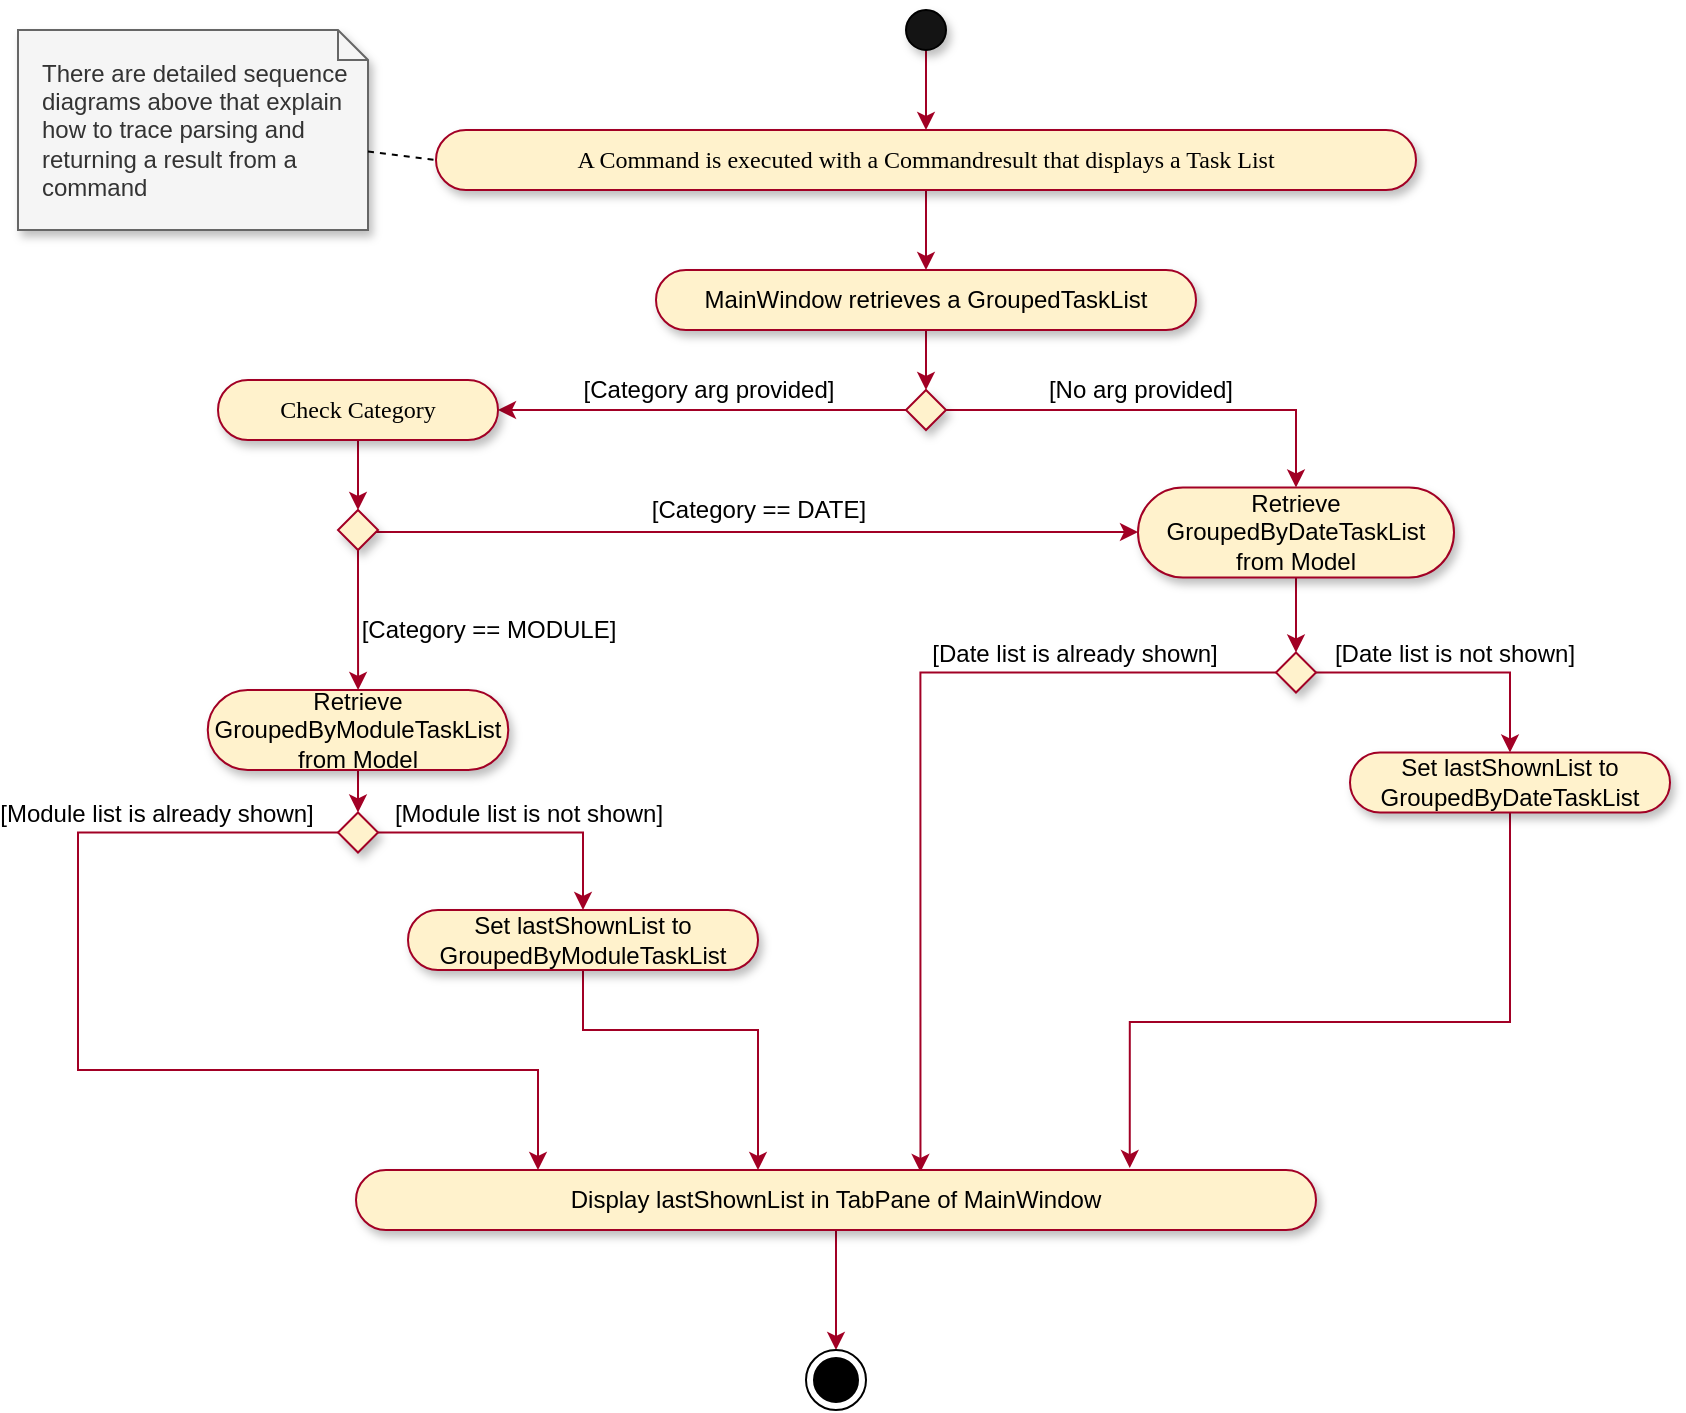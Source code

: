 <mxfile version="12.9.10" type="device"><diagram id="AbNtG0UdLms8ibHrtGx_" name="Page-2"><mxGraphModel dx="1185" dy="641" grid="1" gridSize="10" guides="1" tooltips="1" connect="1" arrows="1" fold="1" page="1" pageScale="1" pageWidth="850" pageHeight="1100" math="0" shadow="0"><root><mxCell id="txvsCWzTqQ1iknvUr7fc-0"/><mxCell id="txvsCWzTqQ1iknvUr7fc-1" parent="txvsCWzTqQ1iknvUr7fc-0"/><mxCell id="cOt1RBG3IyvzF_bBAgHL-0" value="" style="edgeStyle=orthogonalEdgeStyle;rounded=0;orthogonalLoop=1;jettySize=auto;html=1;startArrow=none;startFill=0;endArrow=classic;endFill=1;strokeColor=#A20025;" edge="1" parent="txvsCWzTqQ1iknvUr7fc-1" source="cOt1RBG3IyvzF_bBAgHL-1" target="cOt1RBG3IyvzF_bBAgHL-10"><mxGeometry relative="1" as="geometry"/></mxCell><mxCell id="cOt1RBG3IyvzF_bBAgHL-1" value="" style="ellipse;whiteSpace=wrap;html=1;aspect=fixed;fillColor=#141414;shadow=1;" vertex="1" parent="txvsCWzTqQ1iknvUr7fc-1"><mxGeometry x="1179" y="520" width="20" height="20" as="geometry"/></mxCell><mxCell id="cOt1RBG3IyvzF_bBAgHL-2" value="" style="edgeStyle=orthogonalEdgeStyle;rounded=0;orthogonalLoop=1;jettySize=auto;html=1;startArrow=none;startFill=0;endArrow=classic;endFill=1;strokeColor=#A20025;fontFamily=Verdana;" edge="1" parent="txvsCWzTqQ1iknvUr7fc-1" source="cOt1RBG3IyvzF_bBAgHL-3" target="cOt1RBG3IyvzF_bBAgHL-6"><mxGeometry relative="1" as="geometry"/></mxCell><mxCell id="cOt1RBG3IyvzF_bBAgHL-3" value="MainWindow retrieves a GroupedTaskList" style="whiteSpace=wrap;html=1;rounded=1;arcSize=50;align=center;verticalAlign=middle;strokeWidth=1;autosize=1;spacing=4;treeFolding=1;treeMoving=1;newEdgeStyle={&quot;edgeStyle&quot;:&quot;entityRelationEdgeStyle&quot;,&quot;startArrow&quot;:&quot;none&quot;,&quot;endArrow&quot;:&quot;none&quot;,&quot;segment&quot;:10,&quot;curved&quot;:1};shadow=1;fillColor=#fff2cc;strokeColor=#A20025;" vertex="1" parent="txvsCWzTqQ1iknvUr7fc-1"><mxGeometry x="1054" y="650" width="270" height="30" as="geometry"/></mxCell><mxCell id="cOt1RBG3IyvzF_bBAgHL-4" value="" style="edgeStyle=orthogonalEdgeStyle;rounded=0;orthogonalLoop=1;jettySize=auto;html=1;startArrow=none;startFill=0;endArrow=classic;endFill=1;strokeColor=#A20025;fontFamily=Verdana;" edge="1" parent="txvsCWzTqQ1iknvUr7fc-1" source="cOt1RBG3IyvzF_bBAgHL-6" target="cOt1RBG3IyvzF_bBAgHL-12"><mxGeometry relative="1" as="geometry"/></mxCell><mxCell id="cOt1RBG3IyvzF_bBAgHL-43" value="[Category arg provided]" style="text;html=1;align=center;verticalAlign=middle;resizable=0;points=[];" vertex="1" connectable="0" parent="cOt1RBG3IyvzF_bBAgHL-4"><mxGeometry x="-0.218" y="-1" relative="1" as="geometry"><mxPoint x="-19" y="-9" as="offset"/></mxGeometry></mxCell><mxCell id="cOt1RBG3IyvzF_bBAgHL-5" style="edgeStyle=orthogonalEdgeStyle;rounded=0;orthogonalLoop=1;jettySize=auto;html=1;exitX=1;exitY=0.5;exitDx=0;exitDy=0;entryX=0.5;entryY=0;entryDx=0;entryDy=0;startArrow=none;startFill=0;endArrow=classic;endFill=1;strokeColor=#A20025;fontFamily=Verdana;" edge="1" parent="txvsCWzTqQ1iknvUr7fc-1" source="cOt1RBG3IyvzF_bBAgHL-6" target="cOt1RBG3IyvzF_bBAgHL-18"><mxGeometry relative="1" as="geometry"/></mxCell><mxCell id="cOt1RBG3IyvzF_bBAgHL-44" value="[No arg provided]" style="text;html=1;align=center;verticalAlign=middle;resizable=0;points=[];" vertex="1" connectable="0" parent="cOt1RBG3IyvzF_bBAgHL-5"><mxGeometry x="-0.098" y="1" relative="1" as="geometry"><mxPoint x="-0.19" y="-9" as="offset"/></mxGeometry></mxCell><mxCell id="cOt1RBG3IyvzF_bBAgHL-6" value="" style="rhombus;whiteSpace=wrap;html=1;shadow=1;strokeColor=#A20025;fillColor=#fff2cc;" vertex="1" parent="txvsCWzTqQ1iknvUr7fc-1"><mxGeometry x="1179" y="710" width="20" height="20" as="geometry"/></mxCell><mxCell id="cOt1RBG3IyvzF_bBAgHL-7" value="There are detailed sequence diagrams above that explain how to trace parsing and returning a result from a command" style="shape=note;size=15;align=left;spacingLeft=10;html=1;whiteSpace=wrap;shadow=1;fillColor=#f5f5f5;strokeColor=#666666;fontColor=#333333;" vertex="1" parent="txvsCWzTqQ1iknvUr7fc-1"><mxGeometry x="735" y="530" width="175" height="100" as="geometry"/></mxCell><mxCell id="cOt1RBG3IyvzF_bBAgHL-8" value="" style="edgeStyle=none;endArrow=none;dashed=1;html=1;entryX=0;entryY=0.5;entryDx=0;entryDy=0;" edge="1" parent="txvsCWzTqQ1iknvUr7fc-1" source="cOt1RBG3IyvzF_bBAgHL-7" target="cOt1RBG3IyvzF_bBAgHL-10"><mxGeometry x="1" relative="1" as="geometry"><mxPoint x="880" y="647" as="targetPoint"/><mxPoint x="966.05" y="739.5" as="sourcePoint"/></mxGeometry></mxCell><mxCell id="cOt1RBG3IyvzF_bBAgHL-9" value="" style="edgeStyle=orthogonalEdgeStyle;rounded=0;orthogonalLoop=1;jettySize=auto;html=1;startArrow=none;startFill=0;endArrow=classic;endFill=1;strokeColor=#A20025;" edge="1" parent="txvsCWzTqQ1iknvUr7fc-1" source="cOt1RBG3IyvzF_bBAgHL-10" target="cOt1RBG3IyvzF_bBAgHL-3"><mxGeometry relative="1" as="geometry"/></mxCell><mxCell id="cOt1RBG3IyvzF_bBAgHL-10" value="A Command is executed with a Commandresult that displays a Task List" style="whiteSpace=wrap;rounded=1;arcSize=50;align=center;verticalAlign=middle;strokeWidth=1;autosize=1;spacing=4;treeFolding=1;treeMoving=1;newEdgeStyle={&quot;edgeStyle&quot;:&quot;entityRelationEdgeStyle&quot;,&quot;startArrow&quot;:&quot;none&quot;,&quot;endArrow&quot;:&quot;none&quot;,&quot;segment&quot;:10,&quot;curved&quot;:1};shadow=1;fillColor=#fff2cc;strokeColor=#A20025;horizontal=1;fontFamily=Verdana;" vertex="1" parent="txvsCWzTqQ1iknvUr7fc-1"><mxGeometry x="944" y="580" width="490" height="30" as="geometry"/></mxCell><mxCell id="cOt1RBG3IyvzF_bBAgHL-11" style="edgeStyle=orthogonalEdgeStyle;rounded=0;orthogonalLoop=1;jettySize=auto;html=1;exitX=0.5;exitY=1;exitDx=0;exitDy=0;entryX=0.5;entryY=0;entryDx=0;entryDy=0;startArrow=none;startFill=0;endArrow=classic;endFill=1;strokeColor=#A20025;fontFamily=Verdana;" edge="1" parent="txvsCWzTqQ1iknvUr7fc-1" source="cOt1RBG3IyvzF_bBAgHL-12" target="cOt1RBG3IyvzF_bBAgHL-16"><mxGeometry relative="1" as="geometry"/></mxCell><mxCell id="cOt1RBG3IyvzF_bBAgHL-12" value="Check Category" style="whiteSpace=wrap;html=1;rounded=1;arcSize=50;align=center;verticalAlign=middle;strokeWidth=1;autosize=1;spacing=4;treeFolding=1;treeMoving=1;newEdgeStyle={&quot;edgeStyle&quot;:&quot;entityRelationEdgeStyle&quot;,&quot;startArrow&quot;:&quot;none&quot;,&quot;endArrow&quot;:&quot;none&quot;,&quot;segment&quot;:10,&quot;curved&quot;:1};shadow=1;fillColor=#fff2cc;strokeColor=#A20025;fontFamily=Verdana;" vertex="1" parent="txvsCWzTqQ1iknvUr7fc-1"><mxGeometry x="835" y="705" width="140" height="30" as="geometry"/></mxCell><mxCell id="cOt1RBG3IyvzF_bBAgHL-14" value="" style="edgeStyle=orthogonalEdgeStyle;rounded=0;orthogonalLoop=1;jettySize=auto;html=1;startArrow=none;startFill=0;endArrow=classic;endFill=1;strokeColor=#A20025;fontFamily=Verdana;" edge="1" parent="txvsCWzTqQ1iknvUr7fc-1" source="cOt1RBG3IyvzF_bBAgHL-16" target="cOt1RBG3IyvzF_bBAgHL-18"><mxGeometry relative="1" as="geometry"><Array as="points"><mxPoint x="1170" y="781"/><mxPoint x="1170" y="781"/></Array></mxGeometry></mxCell><mxCell id="cOt1RBG3IyvzF_bBAgHL-42" value="[Category == DATE]" style="text;html=1;align=center;verticalAlign=middle;resizable=0;points=[];" vertex="1" connectable="0" parent="cOt1RBG3IyvzF_bBAgHL-14"><mxGeometry x="0.685" y="2" relative="1" as="geometry"><mxPoint x="-130.14" y="-9.29" as="offset"/></mxGeometry></mxCell><mxCell id="cOt1RBG3IyvzF_bBAgHL-15" value="" style="edgeStyle=orthogonalEdgeStyle;rounded=0;orthogonalLoop=1;jettySize=auto;html=1;startArrow=none;startFill=0;endArrow=classic;endFill=1;strokeColor=#A20025;fontFamily=Verdana;" edge="1" parent="txvsCWzTqQ1iknvUr7fc-1" source="cOt1RBG3IyvzF_bBAgHL-16" target="cOt1RBG3IyvzF_bBAgHL-21"><mxGeometry relative="1" as="geometry"/></mxCell><mxCell id="cOt1RBG3IyvzF_bBAgHL-50" value="[Category == MODULE]" style="text;html=1;align=center;verticalAlign=middle;resizable=0;points=[];" vertex="1" connectable="0" parent="cOt1RBG3IyvzF_bBAgHL-15"><mxGeometry x="-0.301" y="-2" relative="1" as="geometry"><mxPoint x="67" y="15.71" as="offset"/></mxGeometry></mxCell><mxCell id="cOt1RBG3IyvzF_bBAgHL-16" value="" style="rhombus;whiteSpace=wrap;html=1;shadow=1;strokeColor=#A20025;fillColor=#fff2cc;" vertex="1" parent="txvsCWzTqQ1iknvUr7fc-1"><mxGeometry x="895" y="770" width="20" height="20" as="geometry"/></mxCell><mxCell id="cOt1RBG3IyvzF_bBAgHL-17" value="" style="edgeStyle=orthogonalEdgeStyle;rounded=0;orthogonalLoop=1;jettySize=auto;html=1;startArrow=none;startFill=0;endArrow=classic;endFill=1;strokeColor=#A20025;fontFamily=Verdana;" edge="1" parent="txvsCWzTqQ1iknvUr7fc-1" source="cOt1RBG3IyvzF_bBAgHL-18" target="cOt1RBG3IyvzF_bBAgHL-25"><mxGeometry relative="1" as="geometry"/></mxCell><mxCell id="cOt1RBG3IyvzF_bBAgHL-18" value="&lt;div&gt;Retrieve GroupedByDateTaskList from Model&lt;/div&gt;" style="whiteSpace=wrap;html=1;rounded=1;arcSize=50;align=center;verticalAlign=middle;strokeWidth=1;autosize=1;spacing=4;treeFolding=1;treeMoving=1;newEdgeStyle={&quot;edgeStyle&quot;:&quot;entityRelationEdgeStyle&quot;,&quot;startArrow&quot;:&quot;none&quot;,&quot;endArrow&quot;:&quot;none&quot;,&quot;segment&quot;:10,&quot;curved&quot;:1};shadow=1;fillColor=#fff2cc;strokeColor=#A20025;" vertex="1" parent="txvsCWzTqQ1iknvUr7fc-1"><mxGeometry x="1295" y="758.75" width="158" height="45" as="geometry"/></mxCell><mxCell id="cOt1RBG3IyvzF_bBAgHL-20" style="edgeStyle=orthogonalEdgeStyle;rounded=0;orthogonalLoop=1;jettySize=auto;html=1;exitX=0.5;exitY=1;exitDx=0;exitDy=0;entryX=0.5;entryY=0;entryDx=0;entryDy=0;startArrow=none;startFill=0;endArrow=classic;endFill=1;strokeColor=#A20025;fontFamily=Verdana;" edge="1" parent="txvsCWzTqQ1iknvUr7fc-1" source="cOt1RBG3IyvzF_bBAgHL-21" target="cOt1RBG3IyvzF_bBAgHL-34"><mxGeometry relative="1" as="geometry"/></mxCell><mxCell id="cOt1RBG3IyvzF_bBAgHL-21" value="&lt;div&gt;Retrieve GroupedByModuleTaskList from Model&lt;/div&gt;" style="whiteSpace=wrap;html=1;rounded=1;arcSize=50;align=center;verticalAlign=middle;strokeWidth=1;autosize=1;spacing=4;treeFolding=1;treeMoving=1;newEdgeStyle={&quot;edgeStyle&quot;:&quot;entityRelationEdgeStyle&quot;,&quot;startArrow&quot;:&quot;none&quot;,&quot;endArrow&quot;:&quot;none&quot;,&quot;segment&quot;:10,&quot;curved&quot;:1};shadow=1;fillColor=#fff2cc;strokeColor=#A20025;" vertex="1" parent="txvsCWzTqQ1iknvUr7fc-1"><mxGeometry x="829.88" y="860" width="150.25" height="40" as="geometry"/></mxCell><mxCell id="cOt1RBG3IyvzF_bBAgHL-23" style="edgeStyle=orthogonalEdgeStyle;rounded=0;orthogonalLoop=1;jettySize=auto;html=1;exitX=1;exitY=0.5;exitDx=0;exitDy=0;startArrow=none;startFill=0;endArrow=classic;endFill=1;strokeColor=#A20025;fontFamily=Verdana;" edge="1" parent="txvsCWzTqQ1iknvUr7fc-1" source="cOt1RBG3IyvzF_bBAgHL-25" target="cOt1RBG3IyvzF_bBAgHL-27"><mxGeometry relative="1" as="geometry"/></mxCell><mxCell id="cOt1RBG3IyvzF_bBAgHL-46" value="[Date list is not shown]" style="text;html=1;align=center;verticalAlign=middle;resizable=0;points=[];" vertex="1" connectable="0" parent="cOt1RBG3IyvzF_bBAgHL-23"><mxGeometry x="0.084" y="2" relative="1" as="geometry"><mxPoint x="-5.29" y="-8.03" as="offset"/></mxGeometry></mxCell><mxCell id="cOt1RBG3IyvzF_bBAgHL-24" style="edgeStyle=orthogonalEdgeStyle;rounded=0;orthogonalLoop=1;jettySize=auto;html=1;exitX=0;exitY=0.5;exitDx=0;exitDy=0;startArrow=none;startFill=0;endArrow=classic;endFill=1;strokeColor=#A20025;fontFamily=Verdana;entryX=0.588;entryY=0.033;entryDx=0;entryDy=0;entryPerimeter=0;" edge="1" parent="txvsCWzTqQ1iknvUr7fc-1" source="cOt1RBG3IyvzF_bBAgHL-25" target="cOt1RBG3IyvzF_bBAgHL-29"><mxGeometry relative="1" as="geometry"><mxPoint x="1185" y="1090" as="targetPoint"/></mxGeometry></mxCell><mxCell id="cOt1RBG3IyvzF_bBAgHL-45" value="[Date list is already shown]" style="text;html=1;align=center;verticalAlign=middle;resizable=0;points=[];" vertex="1" connectable="0" parent="cOt1RBG3IyvzF_bBAgHL-24"><mxGeometry x="-0.527" y="-2" relative="1" as="geometry"><mxPoint y="-8.02" as="offset"/></mxGeometry></mxCell><mxCell id="cOt1RBG3IyvzF_bBAgHL-25" value="" style="rhombus;whiteSpace=wrap;html=1;shadow=1;strokeColor=#A20025;fillColor=#fff2cc;" vertex="1" parent="txvsCWzTqQ1iknvUr7fc-1"><mxGeometry x="1364" y="841.25" width="20" height="20" as="geometry"/></mxCell><mxCell id="cOt1RBG3IyvzF_bBAgHL-26" style="edgeStyle=orthogonalEdgeStyle;rounded=0;orthogonalLoop=1;jettySize=auto;html=1;exitX=0.5;exitY=1;exitDx=0;exitDy=0;entryX=0.806;entryY=-0.033;entryDx=0;entryDy=0;startArrow=none;startFill=0;endArrow=classic;endFill=1;strokeColor=#A20025;fontFamily=Verdana;entryPerimeter=0;" edge="1" parent="txvsCWzTqQ1iknvUr7fc-1" source="cOt1RBG3IyvzF_bBAgHL-27" target="cOt1RBG3IyvzF_bBAgHL-29"><mxGeometry relative="1" as="geometry"><Array as="points"><mxPoint x="1481" y="1026"/><mxPoint x="1291" y="1026"/></Array></mxGeometry></mxCell><mxCell id="cOt1RBG3IyvzF_bBAgHL-27" value="Set lastShownList to GroupedByDateTaskList" style="whiteSpace=wrap;html=1;rounded=1;arcSize=50;align=center;verticalAlign=middle;strokeWidth=1;autosize=1;spacing=4;treeFolding=1;treeMoving=1;newEdgeStyle={&quot;edgeStyle&quot;:&quot;entityRelationEdgeStyle&quot;,&quot;startArrow&quot;:&quot;none&quot;,&quot;endArrow&quot;:&quot;none&quot;,&quot;segment&quot;:10,&quot;curved&quot;:1};shadow=1;fillColor=#fff2cc;strokeColor=#A20025;" vertex="1" parent="txvsCWzTqQ1iknvUr7fc-1"><mxGeometry x="1401" y="891.25" width="160" height="30" as="geometry"/></mxCell><mxCell id="cOt1RBG3IyvzF_bBAgHL-28" value="" style="edgeStyle=orthogonalEdgeStyle;rounded=0;orthogonalLoop=1;jettySize=auto;html=1;startArrow=none;startFill=0;endArrow=classic;endFill=1;strokeColor=#A20025;fontFamily=Verdana;" edge="1" parent="txvsCWzTqQ1iknvUr7fc-1" source="cOt1RBG3IyvzF_bBAgHL-29"><mxGeometry relative="1" as="geometry"><mxPoint x="1144" y="1190" as="targetPoint"/></mxGeometry></mxCell><mxCell id="cOt1RBG3IyvzF_bBAgHL-29" value="Display lastShownList in TabPane of MainWindow" style="whiteSpace=wrap;html=1;rounded=1;arcSize=50;align=center;verticalAlign=middle;strokeWidth=1;autosize=1;spacing=4;treeFolding=1;treeMoving=1;newEdgeStyle={&quot;edgeStyle&quot;:&quot;entityRelationEdgeStyle&quot;,&quot;startArrow&quot;:&quot;none&quot;,&quot;endArrow&quot;:&quot;none&quot;,&quot;segment&quot;:10,&quot;curved&quot;:1};shadow=1;fillColor=#fff2cc;strokeColor=#A20025;" vertex="1" parent="txvsCWzTqQ1iknvUr7fc-1"><mxGeometry x="904" y="1100" width="480" height="30" as="geometry"/></mxCell><mxCell id="cOt1RBG3IyvzF_bBAgHL-32" style="edgeStyle=orthogonalEdgeStyle;rounded=0;orthogonalLoop=1;jettySize=auto;html=1;exitX=1;exitY=0.5;exitDx=0;exitDy=0;entryX=0.5;entryY=0;entryDx=0;entryDy=0;startArrow=none;startFill=0;endArrow=classic;endFill=1;strokeColor=#A20025;fontFamily=Verdana;" edge="1" parent="txvsCWzTqQ1iknvUr7fc-1" source="cOt1RBG3IyvzF_bBAgHL-34" target="cOt1RBG3IyvzF_bBAgHL-38"><mxGeometry relative="1" as="geometry"/></mxCell><mxCell id="cOt1RBG3IyvzF_bBAgHL-47" value="[Module list is not shown]" style="text;html=1;align=center;verticalAlign=middle;resizable=0;points=[];" vertex="1" connectable="0" parent="cOt1RBG3IyvzF_bBAgHL-32"><mxGeometry x="-0.051" y="1" relative="1" as="geometry"><mxPoint x="7.86" y="-9.02" as="offset"/></mxGeometry></mxCell><mxCell id="cOt1RBG3IyvzF_bBAgHL-33" style="edgeStyle=orthogonalEdgeStyle;rounded=0;orthogonalLoop=1;jettySize=auto;html=1;exitX=0;exitY=0.5;exitDx=0;exitDy=0;startArrow=none;startFill=0;endArrow=classic;endFill=1;strokeColor=#A20025;fontFamily=Verdana;" edge="1" parent="txvsCWzTqQ1iknvUr7fc-1" source="cOt1RBG3IyvzF_bBAgHL-34"><mxGeometry relative="1" as="geometry"><mxPoint x="995" y="1100" as="targetPoint"/><Array as="points"><mxPoint x="765" y="931"/><mxPoint x="765" y="1050"/><mxPoint x="995" y="1050"/><mxPoint x="995" y="1100"/></Array></mxGeometry></mxCell><mxCell id="cOt1RBG3IyvzF_bBAgHL-49" value="[Module list is already shown]" style="text;html=1;align=center;verticalAlign=middle;resizable=0;points=[];" vertex="1" connectable="0" parent="cOt1RBG3IyvzF_bBAgHL-33"><mxGeometry x="-0.654" relative="1" as="geometry"><mxPoint y="-10.03" as="offset"/></mxGeometry></mxCell><mxCell id="cOt1RBG3IyvzF_bBAgHL-34" value="" style="rhombus;whiteSpace=wrap;html=1;shadow=1;strokeColor=#A20025;fillColor=#fff2cc;" vertex="1" parent="txvsCWzTqQ1iknvUr7fc-1"><mxGeometry x="895" y="921.25" width="20" height="20" as="geometry"/></mxCell><mxCell id="cOt1RBG3IyvzF_bBAgHL-37" style="edgeStyle=orthogonalEdgeStyle;rounded=0;orthogonalLoop=1;jettySize=auto;html=1;exitX=0.5;exitY=1;exitDx=0;exitDy=0;startArrow=none;startFill=0;endArrow=classic;endFill=1;strokeColor=#A20025;fontFamily=Verdana;" edge="1" parent="txvsCWzTqQ1iknvUr7fc-1" source="cOt1RBG3IyvzF_bBAgHL-38"><mxGeometry relative="1" as="geometry"><mxPoint x="1105" y="1100" as="targetPoint"/><Array as="points"><mxPoint x="1018" y="1030"/><mxPoint x="1105" y="1030"/><mxPoint x="1105" y="1100"/></Array></mxGeometry></mxCell><mxCell id="cOt1RBG3IyvzF_bBAgHL-38" value="Set lastShownList to GroupedByModuleTaskList" style="whiteSpace=wrap;html=1;rounded=1;arcSize=50;align=center;verticalAlign=middle;strokeWidth=1;autosize=1;spacing=4;treeFolding=1;treeMoving=1;newEdgeStyle={&quot;edgeStyle&quot;:&quot;entityRelationEdgeStyle&quot;,&quot;startArrow&quot;:&quot;none&quot;,&quot;endArrow&quot;:&quot;none&quot;,&quot;segment&quot;:10,&quot;curved&quot;:1};shadow=1;fillColor=#fff2cc;strokeColor=#A20025;" vertex="1" parent="txvsCWzTqQ1iknvUr7fc-1"><mxGeometry x="930" y="970" width="175" height="30" as="geometry"/></mxCell><mxCell id="cOt1RBG3IyvzF_bBAgHL-40" value="" style="ellipse;html=1;shape=endState;fillColor=#000000;strokeColor=#000000;" vertex="1" parent="txvsCWzTqQ1iknvUr7fc-1"><mxGeometry x="1129" y="1190" width="30" height="30" as="geometry"/></mxCell></root></mxGraphModel></diagram></mxfile>

